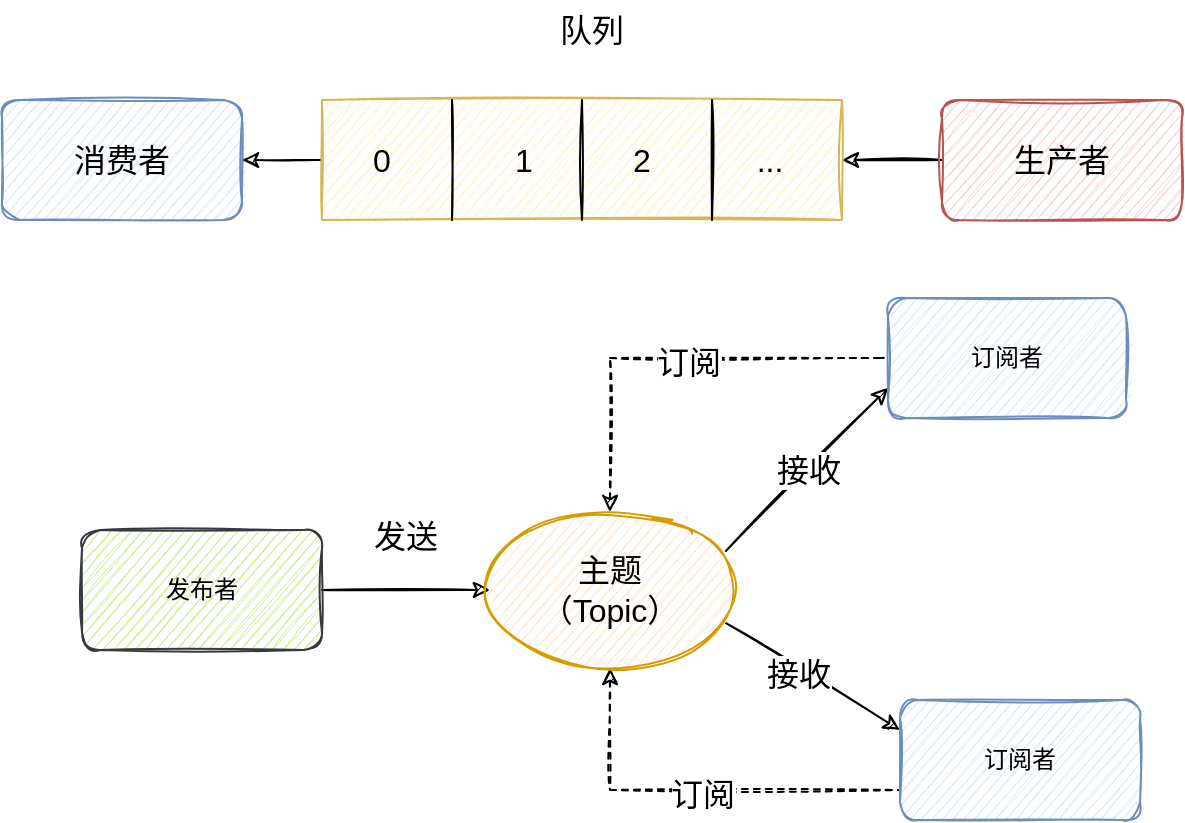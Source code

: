 <mxfile version="13.7.7" type="github">
  <diagram id="N4MTNLS1efXFRBKk7WWK" name="Page-1">
    <mxGraphModel dx="946" dy="538" grid="0" gridSize="10" guides="1" tooltips="1" connect="1" arrows="1" fold="1" page="1" pageScale="1" pageWidth="827" pageHeight="1169" math="0" shadow="0">
      <root>
        <mxCell id="0" />
        <mxCell id="1" parent="0" />
        <mxCell id="FeZuaP6SKb8tfJxCLoWP-1" value="" style="rounded=1;whiteSpace=wrap;html=1;glass=0;sketch=1;fillColor=#dae8fc;strokeColor=#6c8ebf;" vertex="1" parent="1">
          <mxGeometry x="50" y="330" width="120" height="60" as="geometry" />
        </mxCell>
        <mxCell id="FeZuaP6SKb8tfJxCLoWP-5" value="" style="edgeStyle=orthogonalEdgeStyle;rounded=0;sketch=1;orthogonalLoop=1;jettySize=auto;html=1;" edge="1" parent="1" source="FeZuaP6SKb8tfJxCLoWP-2" target="FeZuaP6SKb8tfJxCLoWP-3">
          <mxGeometry relative="1" as="geometry" />
        </mxCell>
        <mxCell id="FeZuaP6SKb8tfJxCLoWP-2" value="" style="rounded=1;whiteSpace=wrap;html=1;glass=0;sketch=1;fillColor=#f8cecc;strokeColor=#b85450;" vertex="1" parent="1">
          <mxGeometry x="520" y="330" width="120" height="60" as="geometry" />
        </mxCell>
        <mxCell id="FeZuaP6SKb8tfJxCLoWP-4" value="" style="edgeStyle=orthogonalEdgeStyle;rounded=0;orthogonalLoop=1;jettySize=auto;html=1;sketch=1;" edge="1" parent="1" source="FeZuaP6SKb8tfJxCLoWP-3" target="FeZuaP6SKb8tfJxCLoWP-1">
          <mxGeometry relative="1" as="geometry" />
        </mxCell>
        <mxCell id="FeZuaP6SKb8tfJxCLoWP-3" value="" style="rounded=0;whiteSpace=wrap;html=1;glass=0;sketch=1;fillColor=#fff2cc;strokeColor=#d6b656;" vertex="1" parent="1">
          <mxGeometry x="210" y="330" width="260" height="60" as="geometry" />
        </mxCell>
        <mxCell id="FeZuaP6SKb8tfJxCLoWP-6" style="rounded=0;sketch=1;orthogonalLoop=1;jettySize=auto;html=1;exitX=0.25;exitY=0;exitDx=0;exitDy=0;entryX=0.25;entryY=1;entryDx=0;entryDy=0;endArrow=none;endFill=0;" edge="1" parent="1" source="FeZuaP6SKb8tfJxCLoWP-3" target="FeZuaP6SKb8tfJxCLoWP-3">
          <mxGeometry relative="1" as="geometry" />
        </mxCell>
        <mxCell id="FeZuaP6SKb8tfJxCLoWP-7" style="edgeStyle=none;rounded=0;sketch=1;orthogonalLoop=1;jettySize=auto;html=1;exitX=0.5;exitY=0;exitDx=0;exitDy=0;endArrow=none;endFill=0;" edge="1" parent="1" source="FeZuaP6SKb8tfJxCLoWP-3" target="FeZuaP6SKb8tfJxCLoWP-3">
          <mxGeometry relative="1" as="geometry">
            <Array as="points">
              <mxPoint x="340" y="390" />
            </Array>
          </mxGeometry>
        </mxCell>
        <mxCell id="FeZuaP6SKb8tfJxCLoWP-8" style="edgeStyle=none;rounded=0;sketch=1;orthogonalLoop=1;jettySize=auto;html=1;exitX=0.75;exitY=0;exitDx=0;exitDy=0;entryX=0.75;entryY=1;entryDx=0;entryDy=0;endArrow=none;endFill=0;" edge="1" parent="1" source="FeZuaP6SKb8tfJxCLoWP-3" target="FeZuaP6SKb8tfJxCLoWP-3">
          <mxGeometry relative="1" as="geometry" />
        </mxCell>
        <mxCell id="FeZuaP6SKb8tfJxCLoWP-10" value="消费者" style="text;html=1;strokeColor=none;fillColor=none;align=center;verticalAlign=middle;whiteSpace=wrap;rounded=0;glass=0;sketch=1;fontSize=16;" vertex="1" parent="1">
          <mxGeometry x="75" y="345" width="70" height="30" as="geometry" />
        </mxCell>
        <mxCell id="FeZuaP6SKb8tfJxCLoWP-11" value="生产者" style="text;html=1;strokeColor=none;fillColor=none;align=center;verticalAlign=middle;whiteSpace=wrap;rounded=0;glass=0;sketch=1;fontSize=16;labelBackgroundColor=none;labelBorderColor=none;fontFamily=Helvetica;" vertex="1" parent="1">
          <mxGeometry x="545" y="345" width="70" height="30" as="geometry" />
        </mxCell>
        <mxCell id="FeZuaP6SKb8tfJxCLoWP-12" value="队列" style="text;html=1;strokeColor=none;fillColor=none;align=center;verticalAlign=middle;whiteSpace=wrap;rounded=0;glass=0;sketch=1;fontSize=16;" vertex="1" parent="1">
          <mxGeometry x="310" y="280" width="70" height="30" as="geometry" />
        </mxCell>
        <mxCell id="FeZuaP6SKb8tfJxCLoWP-13" value="0" style="text;html=1;strokeColor=none;fillColor=none;align=center;verticalAlign=middle;whiteSpace=wrap;rounded=0;glass=0;labelBackgroundColor=none;sketch=1;fontFamily=Helvetica;fontSize=16;" vertex="1" parent="1">
          <mxGeometry x="220" y="350" width="40" height="20" as="geometry" />
        </mxCell>
        <mxCell id="FeZuaP6SKb8tfJxCLoWP-14" value="1" style="text;html=1;strokeColor=none;fillColor=none;align=center;verticalAlign=middle;whiteSpace=wrap;rounded=0;glass=0;labelBackgroundColor=none;sketch=1;fontFamily=Helvetica;fontSize=16;" vertex="1" parent="1">
          <mxGeometry x="291" y="350" width="40" height="20" as="geometry" />
        </mxCell>
        <mxCell id="FeZuaP6SKb8tfJxCLoWP-15" value="2" style="text;html=1;strokeColor=none;fillColor=none;align=center;verticalAlign=middle;whiteSpace=wrap;rounded=0;glass=0;labelBackgroundColor=none;sketch=1;fontFamily=Helvetica;fontSize=16;" vertex="1" parent="1">
          <mxGeometry x="350" y="350" width="40" height="20" as="geometry" />
        </mxCell>
        <mxCell id="FeZuaP6SKb8tfJxCLoWP-16" value="..." style="text;html=1;strokeColor=none;fillColor=none;align=center;verticalAlign=middle;whiteSpace=wrap;rounded=0;glass=0;labelBackgroundColor=none;sketch=1;fontFamily=Helvetica;fontSize=16;" vertex="1" parent="1">
          <mxGeometry x="414" y="350" width="40" height="20" as="geometry" />
        </mxCell>
        <mxCell id="FeZuaP6SKb8tfJxCLoWP-22" value="" style="edgeStyle=none;rounded=0;sketch=1;orthogonalLoop=1;jettySize=auto;html=1;endArrow=classic;endFill=1;fontFamily=Helvetica;fontSize=16;" edge="1" parent="1" source="FeZuaP6SKb8tfJxCLoWP-17" target="FeZuaP6SKb8tfJxCLoWP-18">
          <mxGeometry relative="1" as="geometry" />
        </mxCell>
        <mxCell id="FeZuaP6SKb8tfJxCLoWP-17" value="发布者" style="rounded=1;whiteSpace=wrap;html=1;glass=0;sketch=1;fillColor=#cdeb8b;strokeColor=#36393d;" vertex="1" parent="1">
          <mxGeometry x="90" y="545" width="120" height="60" as="geometry" />
        </mxCell>
        <mxCell id="FeZuaP6SKb8tfJxCLoWP-26" value="" style="edgeStyle=none;rounded=0;sketch=1;orthogonalLoop=1;jettySize=auto;html=1;endArrow=classic;endFill=1;fontFamily=Helvetica;fontSize=16;exitX=0.983;exitY=0.713;exitDx=0;exitDy=0;exitPerimeter=0;entryX=0;entryY=0.25;entryDx=0;entryDy=0;" edge="1" parent="1" source="FeZuaP6SKb8tfJxCLoWP-18" target="FeZuaP6SKb8tfJxCLoWP-20">
          <mxGeometry relative="1" as="geometry" />
        </mxCell>
        <mxCell id="FeZuaP6SKb8tfJxCLoWP-37" value="接收" style="edgeLabel;html=1;align=center;verticalAlign=middle;resizable=0;points=[];fontSize=16;fontFamily=Helvetica;" vertex="1" connectable="0" parent="FeZuaP6SKb8tfJxCLoWP-26">
          <mxGeometry x="-0.137" y="-3" relative="1" as="geometry">
            <mxPoint as="offset" />
          </mxGeometry>
        </mxCell>
        <mxCell id="FeZuaP6SKb8tfJxCLoWP-27" value="接收" style="edgeStyle=none;rounded=0;sketch=1;orthogonalLoop=1;jettySize=auto;html=1;endArrow=classic;endFill=1;fontFamily=Helvetica;fontSize=16;exitX=0.983;exitY=0.25;exitDx=0;exitDy=0;exitPerimeter=0;entryX=0;entryY=0.75;entryDx=0;entryDy=0;" edge="1" parent="1" source="FeZuaP6SKb8tfJxCLoWP-18" target="FeZuaP6SKb8tfJxCLoWP-19">
          <mxGeometry relative="1" as="geometry">
            <mxPoint x="486" y="508" as="targetPoint" />
          </mxGeometry>
        </mxCell>
        <mxCell id="FeZuaP6SKb8tfJxCLoWP-30" style="edgeStyle=orthogonalEdgeStyle;rounded=0;sketch=1;orthogonalLoop=1;jettySize=auto;html=1;exitX=0.5;exitY=0;exitDx=0;exitDy=0;entryX=0;entryY=0.5;entryDx=0;entryDy=0;endArrow=none;endFill=0;fontFamily=Helvetica;fontSize=16;startArrow=classic;startFill=1;dashed=1;" edge="1" parent="1" source="FeZuaP6SKb8tfJxCLoWP-18" target="FeZuaP6SKb8tfJxCLoWP-19">
          <mxGeometry relative="1" as="geometry">
            <Array as="points">
              <mxPoint x="354" y="459" />
              <mxPoint x="488" y="459" />
            </Array>
          </mxGeometry>
        </mxCell>
        <mxCell id="FeZuaP6SKb8tfJxCLoWP-35" value="订阅" style="edgeLabel;html=1;align=center;verticalAlign=middle;resizable=0;points=[];fontSize=16;fontFamily=Helvetica;" vertex="1" connectable="0" parent="FeZuaP6SKb8tfJxCLoWP-30">
          <mxGeometry x="0.074" y="-2" relative="1" as="geometry">
            <mxPoint as="offset" />
          </mxGeometry>
        </mxCell>
        <mxCell id="FeZuaP6SKb8tfJxCLoWP-33" style="edgeStyle=orthogonalEdgeStyle;rounded=0;sketch=1;orthogonalLoop=1;jettySize=auto;html=1;exitX=0.5;exitY=1;exitDx=0;exitDy=0;entryX=0;entryY=0.75;entryDx=0;entryDy=0;endArrow=none;endFill=0;fontFamily=Helvetica;fontSize=16;startArrow=classic;startFill=1;dashed=1;" edge="1" parent="1" source="FeZuaP6SKb8tfJxCLoWP-18" target="FeZuaP6SKb8tfJxCLoWP-20">
          <mxGeometry relative="1" as="geometry" />
        </mxCell>
        <mxCell id="FeZuaP6SKb8tfJxCLoWP-38" value="订阅" style="edgeLabel;html=1;align=center;verticalAlign=middle;resizable=0;points=[];fontSize=16;fontFamily=Helvetica;" vertex="1" connectable="0" parent="FeZuaP6SKb8tfJxCLoWP-33">
          <mxGeometry x="0.035" y="-2" relative="1" as="geometry">
            <mxPoint as="offset" />
          </mxGeometry>
        </mxCell>
        <mxCell id="FeZuaP6SKb8tfJxCLoWP-18" value="主题&lt;br&gt;（Topic）" style="ellipse;whiteSpace=wrap;html=1;glass=0;labelBackgroundColor=none;sketch=1;fontFamily=Helvetica;fontSize=16;fillColor=#ffe6cc;strokeColor=#d79b00;" vertex="1" parent="1">
          <mxGeometry x="294" y="536" width="120" height="78" as="geometry" />
        </mxCell>
        <mxCell id="FeZuaP6SKb8tfJxCLoWP-19" value="订阅者" style="rounded=1;whiteSpace=wrap;html=1;glass=0;sketch=1;fillColor=#dae8fc;strokeColor=#6c8ebf;" vertex="1" parent="1">
          <mxGeometry x="493" y="429" width="119" height="60" as="geometry" />
        </mxCell>
        <mxCell id="FeZuaP6SKb8tfJxCLoWP-20" value="订阅者" style="rounded=1;whiteSpace=wrap;html=1;glass=0;sketch=1;fillColor=#dae8fc;strokeColor=#6c8ebf;" vertex="1" parent="1">
          <mxGeometry x="499" y="630" width="120" height="60" as="geometry" />
        </mxCell>
        <mxCell id="FeZuaP6SKb8tfJxCLoWP-34" value="发送" style="text;html=1;strokeColor=none;fillColor=none;align=center;verticalAlign=middle;whiteSpace=wrap;rounded=0;glass=0;labelBackgroundColor=none;sketch=1;fontFamily=Helvetica;fontSize=16;" vertex="1" parent="1">
          <mxGeometry x="232" y="538" width="40" height="20" as="geometry" />
        </mxCell>
      </root>
    </mxGraphModel>
  </diagram>
</mxfile>
